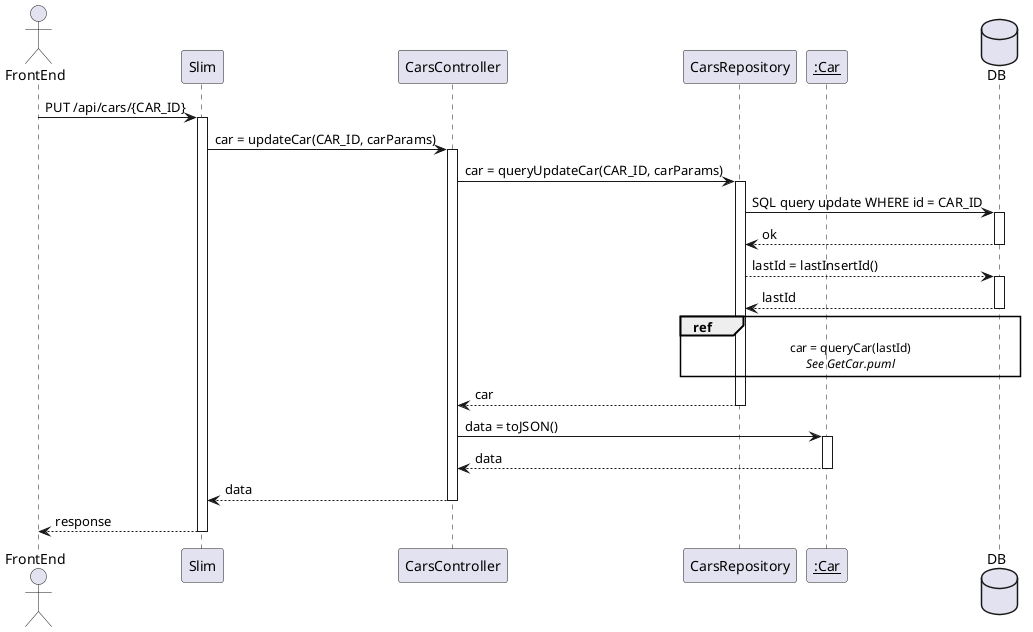 http://www.plantuml.com/plantuml/uml/ZL9DJm8n4BttLqmuGGBkdKI30Yh6AB8IZvlAZid6PLlRGaAC_zrNAq8B9bm8dPdtiMzcO9qqRhMiXLmuPUZQgCQDcr9ebAj5fMNZAA-hPLGOIcE763IghjaSj6QibQr0jubQhQBeerqKBPBM3ufIElagBTFeIeYjDFKkVXIfJzFvCsLILza2hDddy79MJ4PVtcgrbew3CVy3J68AQ83ed5OQAencEy2xlZwLHYvjPyUKV57y17loNN_i7oisc_b94aao8dv30oc0Dt-w3wo_pkdbTZmRKrL2BT3lA14RCBrZzjIxA7b_C9NRwjNIkWd8mv_6ii6ptJb9960J8M7uZTIQJJBVzSszr7nUWQ0ZiYndfXjsA9vfd6EM2SOfWEemg7zslMyZXXnV9r3-_c37gRlyyQ4Txyg3ZcjvL29seB2xuMGweGlNwyUtvm-8OQiLDW5OVEe3P89mlW40

@startuml
actor FrontEnd
participant Slim
participant CarsController
participant CarsRepository
participant "__:Car__" as Car
database DB

FrontEnd -> Slim : PUT /api/cars/{CAR_ID}
activate Slim
Slim -> CarsController : car = updateCar(CAR_ID, carParams)
activate CarsController
CarsController -> CarsRepository : car = queryUpdateCar(CAR_ID, carParams)
activate CarsRepository

CarsRepository -> DB : SQL query update WHERE id = CAR_ID
activate DB
DB --> CarsRepository : ok
deactivate DB
CarsRepository --> DB : lastId = lastInsertId()
activate DB
DB --> CarsRepository : lastId
deactivate DB

ref over CarsRepository, DB
car = queryCar(lastId)
//See GetCar.puml//
end ref

CarsRepository --> CarsController : car
deactivate CarsRepository
CarsController -> Car : data = toJSON()
activate Car
Car --> CarsController : data
deactivate Car
CarsController --> Slim : data
deactivate CarsController
Slim --> FrontEnd : response
deactivate Slim
@enduml